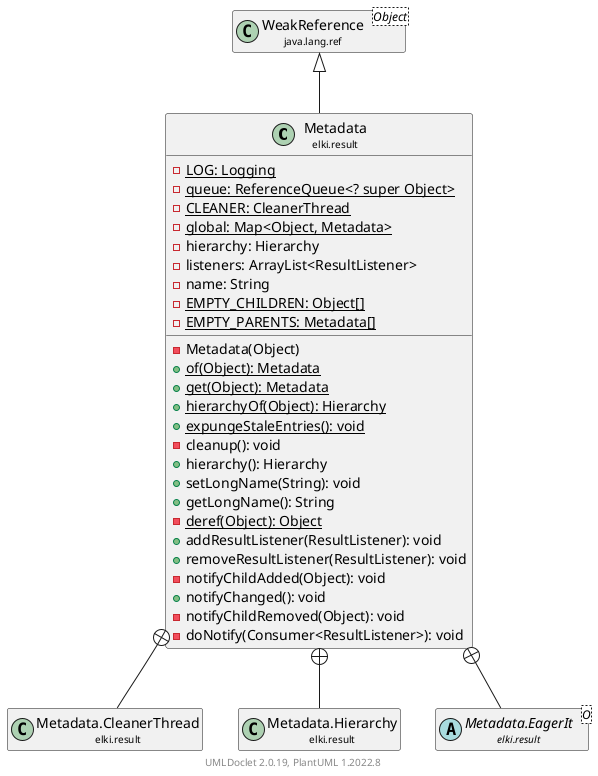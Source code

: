 @startuml
    remove .*\.(Instance|Par|Parameterizer|Factory)$
    set namespaceSeparator none
    hide empty fields
    hide empty methods

    class "<size:14>Metadata\n<size:10>elki.result" as elki.result.Metadata [[Metadata.html]] {
        {static} -LOG: Logging
        {static} -queue: ReferenceQueue<? super Object>
        {static} -CLEANER: CleanerThread
        {static} -global: Map<Object, Metadata>
        -hierarchy: Hierarchy
        -listeners: ArrayList<ResultListener>
        -name: String
        {static} -EMPTY_CHILDREN: Object[]
        {static} -EMPTY_PARENTS: Metadata[]
        -Metadata(Object)
        {static} +of(Object): Metadata
        {static} +get(Object): Metadata
        {static} +hierarchyOf(Object): Hierarchy
        {static} +expungeStaleEntries(): void
        -cleanup(): void
        +hierarchy(): Hierarchy
        +setLongName(String): void
        +getLongName(): String
        {static} -deref(Object): Object
        +addResultListener(ResultListener): void
        +removeResultListener(ResultListener): void
        -notifyChildAdded(Object): void
        +notifyChanged(): void
        -notifyChildRemoved(Object): void
        -doNotify(Consumer<ResultListener>): void
    }

    class "<size:14>WeakReference\n<size:10>java.lang.ref" as java.lang.ref.WeakReference<Object>
    class "<size:14>Metadata.CleanerThread\n<size:10>elki.result" as elki.result.Metadata.CleanerThread [[Metadata.CleanerThread.html]]
    class "<size:14>Metadata.Hierarchy\n<size:10>elki.result" as elki.result.Metadata.Hierarchy [[Metadata.Hierarchy.html]]
    abstract class "<size:14>Metadata.EagerIt\n<size:10>elki.result" as elki.result.Metadata.EagerIt<O> [[Metadata.EagerIt.html]]

    java.lang.ref.WeakReference <|-- elki.result.Metadata
    elki.result.Metadata +-- elki.result.Metadata.CleanerThread
    elki.result.Metadata +-- elki.result.Metadata.Hierarchy
    elki.result.Metadata +-- elki.result.Metadata.EagerIt

    center footer UMLDoclet 2.0.19, PlantUML 1.2022.8
@enduml
